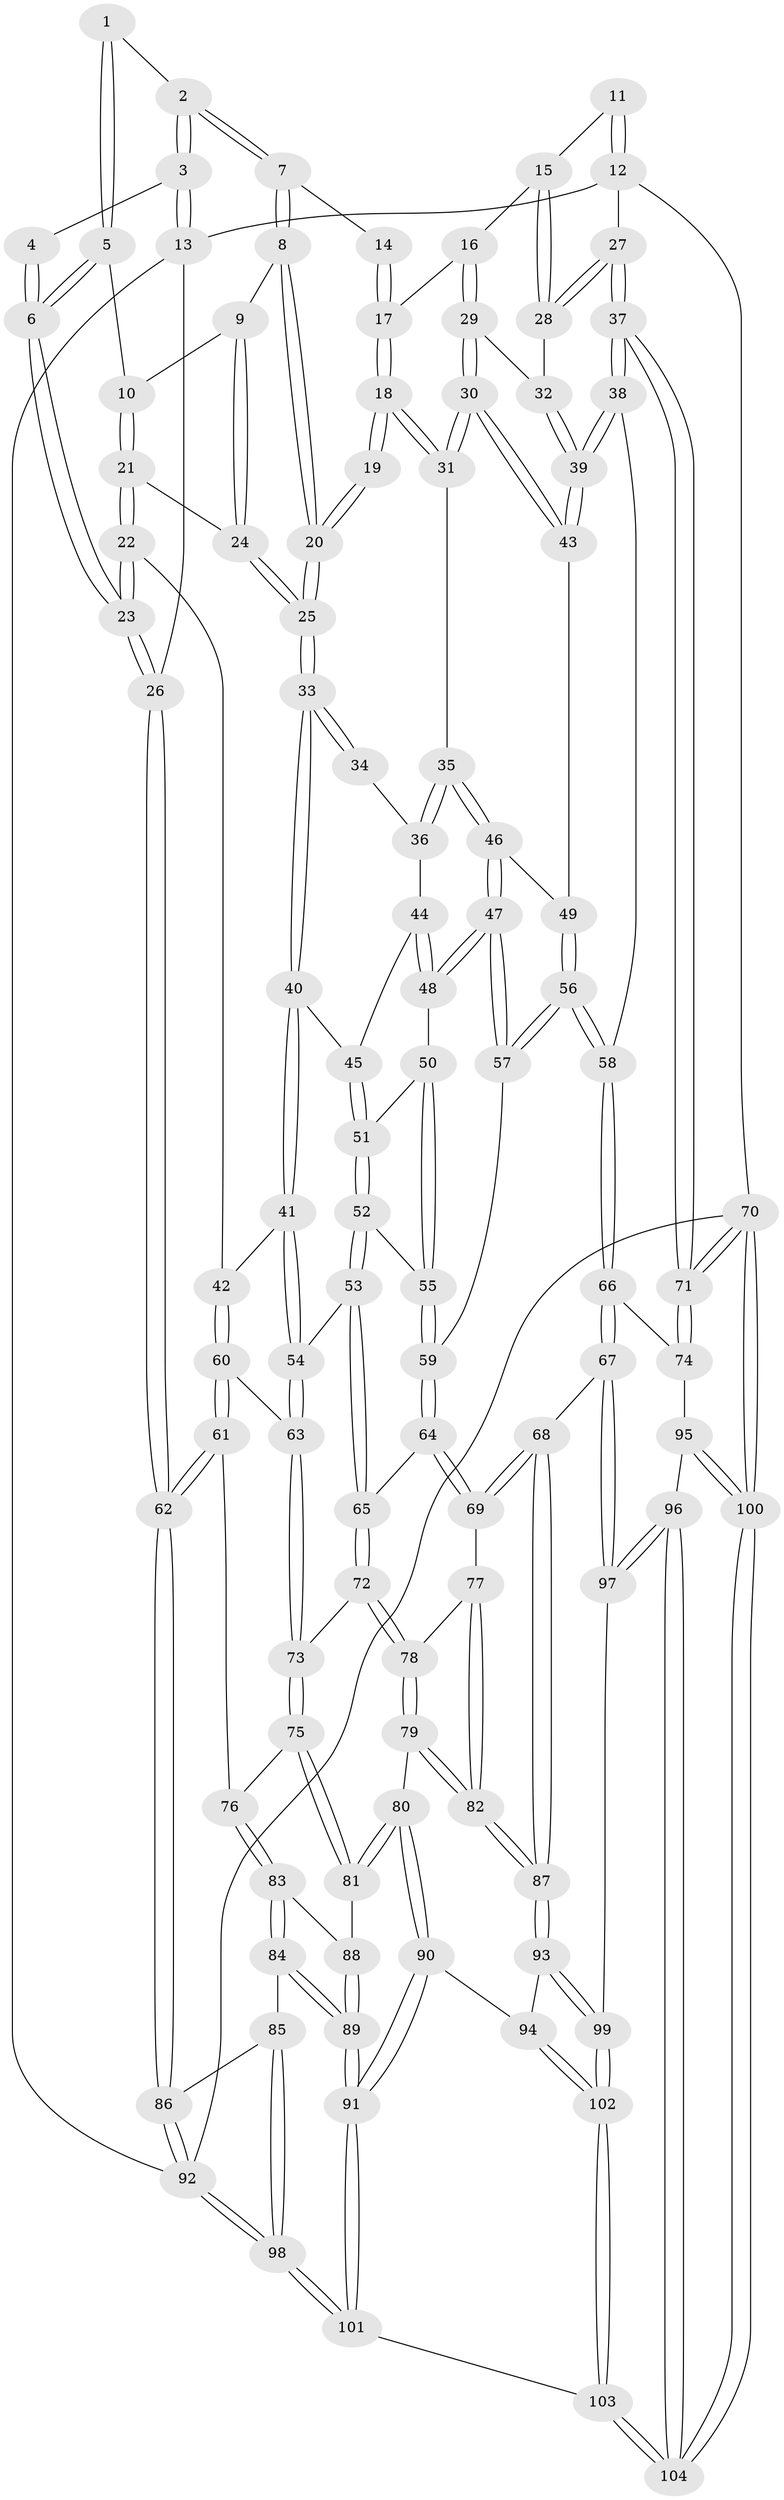 // Generated by graph-tools (version 1.1) at 2025/38/03/09/25 02:38:44]
// undirected, 104 vertices, 257 edges
graph export_dot {
graph [start="1"]
  node [color=gray90,style=filled];
  1 [pos="+0.16078740502863603+0.054328557476407975"];
  2 [pos="+0.3756953974498742+0"];
  3 [pos="+0+0"];
  4 [pos="+0.03596855912188978+0"];
  5 [pos="+0.17718593020669912+0.07958814791966676"];
  6 [pos="+0.09270672442162002+0.1648340562531889"];
  7 [pos="+0.459682711894937+0"];
  8 [pos="+0.4556757074100342+0"];
  9 [pos="+0.24192673863762304+0.07454278245755229"];
  10 [pos="+0.19947317947138182+0.08365027122720564"];
  11 [pos="+1+0"];
  12 [pos="+1+0"];
  13 [pos="+0+0"];
  14 [pos="+0.6810247840378741+0"];
  15 [pos="+0.8238831502019628+0.1147683981514099"];
  16 [pos="+0.7708038166869134+0.13896996377800847"];
  17 [pos="+0.7535872170913913+0.13590635486164948"];
  18 [pos="+0.656702132184837+0.17685466643288844"];
  19 [pos="+0.642092493191734+0.17148675447389858"];
  20 [pos="+0.46634101636180303+0"];
  21 [pos="+0.2095232180459381+0.23274894019905415"];
  22 [pos="+0.11510245405414746+0.31268772081020696"];
  23 [pos="+0.04407155561128672+0.3198026657800028"];
  24 [pos="+0.2865935494674181+0.19611123349126855"];
  25 [pos="+0.3955521555121566+0.19810097250486985"];
  26 [pos="+0+0.4022905948308133"];
  27 [pos="+1+0.046775932800012535"];
  28 [pos="+0.996503176098656+0.17749401496129277"];
  29 [pos="+0.8353238231623679+0.2640044335321665"];
  30 [pos="+0.8228872189369022+0.30132583078570496"];
  31 [pos="+0.6867001867408756+0.294187622715284"];
  32 [pos="+0.9756879725654668+0.1981895750400015"];
  33 [pos="+0.4317667349608526+0.2816639197828872"];
  34 [pos="+0.5702459223298494+0.22312270197393552"];
  35 [pos="+0.6848777332902333+0.2980399247085117"];
  36 [pos="+0.5944634933605853+0.32526704423168323"];
  37 [pos="+1+0.5197611235096246"];
  38 [pos="+0.9388325254545092+0.3978086360440782"];
  39 [pos="+0.9275175344676644+0.38142411473556126"];
  40 [pos="+0.43069885053545953+0.30781261179245634"];
  41 [pos="+0.376626851048208+0.36947886232580557"];
  42 [pos="+0.27459518833657515+0.38115500175007205"];
  43 [pos="+0.8325494808724284+0.3262764726370179"];
  44 [pos="+0.5828210661092157+0.33378017465987786"];
  45 [pos="+0.443360671317103+0.31545132650801866"];
  46 [pos="+0.6862939706691915+0.3368849717832415"];
  47 [pos="+0.6508238150964442+0.44408985035849374"];
  48 [pos="+0.6029225118112058+0.4151526920337293"];
  49 [pos="+0.7828707682075229+0.4049180120736895"];
  50 [pos="+0.5598034419995263+0.41642795220906453"];
  51 [pos="+0.5164850597516393+0.4041004309717905"];
  52 [pos="+0.4971429884947247+0.5038028825919023"];
  53 [pos="+0.48094927750836486+0.5266759550921615"];
  54 [pos="+0.3774049787417751+0.372866020817838"];
  55 [pos="+0.5435598501008654+0.4794106337733509"];
  56 [pos="+0.7701544962418768+0.48578769371027225"];
  57 [pos="+0.6627645320485613+0.47360908254258993"];
  58 [pos="+0.7960967108020092+0.5087346391146224"];
  59 [pos="+0.6594496803190842+0.4779992555913758"];
  60 [pos="+0.2578000142525936+0.5199775315809332"];
  61 [pos="+0.15299654226160914+0.5734137822328833"];
  62 [pos="+0+0.5044302255358712"];
  63 [pos="+0.3476391861894623+0.5532102637833601"];
  64 [pos="+0.6323337596187475+0.5361358060835686"];
  65 [pos="+0.4796956257101362+0.5542412478496321"];
  66 [pos="+0.8667403153282263+0.6871432095689223"];
  67 [pos="+0.8405363888290042+0.7019422082779491"];
  68 [pos="+0.6797489478193081+0.6959627050134943"];
  69 [pos="+0.651211663746732+0.6525690866595274"];
  70 [pos="+1+1"];
  71 [pos="+1+0.641743555113359"];
  72 [pos="+0.47303940150790386+0.5662105708141802"];
  73 [pos="+0.3562271669528163+0.5645478007429321"];
  74 [pos="+0.8706433457163913+0.6872924571506689"];
  75 [pos="+0.31138120196721036+0.680371701631974"];
  76 [pos="+0.20664943873954367+0.6336384034670957"];
  77 [pos="+0.5093732039951413+0.6130551219573797"];
  78 [pos="+0.4800399697461539+0.5903891146493093"];
  79 [pos="+0.4233680882633741+0.7224802544361737"];
  80 [pos="+0.38512556486552135+0.733846521036987"];
  81 [pos="+0.32130614465076573+0.703984944358631"];
  82 [pos="+0.5527340412142253+0.7749781595935176"];
  83 [pos="+0.17604842801647433+0.7435881876724985"];
  84 [pos="+0.13107545950102875+0.7953710855602754"];
  85 [pos="+0.10261069126071287+0.7867936244958044"];
  86 [pos="+0+0.5382218873735531"];
  87 [pos="+0.5748261266911167+0.7910299664538876"];
  88 [pos="+0.30436207812831334+0.7225679491814386"];
  89 [pos="+0.22138431542004355+0.8837438006317759"];
  90 [pos="+0.3855981457206359+0.831125873011377"];
  91 [pos="+0.2584253040023026+0.9824902062962336"];
  92 [pos="+0+1"];
  93 [pos="+0.573997651097076+0.8007276635138494"];
  94 [pos="+0.4335842515368082+0.8478203520988379"];
  95 [pos="+0.911263905203901+0.8427865991389396"];
  96 [pos="+0.8651528568580752+1"];
  97 [pos="+0.7710369140343812+0.9201288549472822"];
  98 [pos="+0+1"];
  99 [pos="+0.5924798429636199+0.8947106772317911"];
  100 [pos="+1+1"];
  101 [pos="+0.2588204287717772+1"];
  102 [pos="+0.5073541635373359+1"];
  103 [pos="+0.45570102346759794+1"];
  104 [pos="+0.9503254251189711+1"];
  1 -- 2;
  1 -- 5;
  1 -- 5;
  2 -- 3;
  2 -- 3;
  2 -- 7;
  2 -- 7;
  3 -- 4;
  3 -- 13;
  3 -- 13;
  4 -- 6;
  4 -- 6;
  5 -- 6;
  5 -- 6;
  5 -- 10;
  6 -- 23;
  6 -- 23;
  7 -- 8;
  7 -- 8;
  7 -- 14;
  8 -- 9;
  8 -- 20;
  8 -- 20;
  9 -- 10;
  9 -- 24;
  9 -- 24;
  10 -- 21;
  10 -- 21;
  11 -- 12;
  11 -- 12;
  11 -- 15;
  12 -- 13;
  12 -- 27;
  12 -- 70;
  13 -- 26;
  13 -- 92;
  14 -- 17;
  14 -- 17;
  15 -- 16;
  15 -- 28;
  15 -- 28;
  16 -- 17;
  16 -- 29;
  16 -- 29;
  17 -- 18;
  17 -- 18;
  18 -- 19;
  18 -- 19;
  18 -- 31;
  18 -- 31;
  19 -- 20;
  19 -- 20;
  20 -- 25;
  20 -- 25;
  21 -- 22;
  21 -- 22;
  21 -- 24;
  22 -- 23;
  22 -- 23;
  22 -- 42;
  23 -- 26;
  23 -- 26;
  24 -- 25;
  24 -- 25;
  25 -- 33;
  25 -- 33;
  26 -- 62;
  26 -- 62;
  27 -- 28;
  27 -- 28;
  27 -- 37;
  27 -- 37;
  28 -- 32;
  29 -- 30;
  29 -- 30;
  29 -- 32;
  30 -- 31;
  30 -- 31;
  30 -- 43;
  30 -- 43;
  31 -- 35;
  32 -- 39;
  32 -- 39;
  33 -- 34;
  33 -- 34;
  33 -- 40;
  33 -- 40;
  34 -- 36;
  35 -- 36;
  35 -- 36;
  35 -- 46;
  35 -- 46;
  36 -- 44;
  37 -- 38;
  37 -- 38;
  37 -- 71;
  37 -- 71;
  38 -- 39;
  38 -- 39;
  38 -- 58;
  39 -- 43;
  39 -- 43;
  40 -- 41;
  40 -- 41;
  40 -- 45;
  41 -- 42;
  41 -- 54;
  41 -- 54;
  42 -- 60;
  42 -- 60;
  43 -- 49;
  44 -- 45;
  44 -- 48;
  44 -- 48;
  45 -- 51;
  45 -- 51;
  46 -- 47;
  46 -- 47;
  46 -- 49;
  47 -- 48;
  47 -- 48;
  47 -- 57;
  47 -- 57;
  48 -- 50;
  49 -- 56;
  49 -- 56;
  50 -- 51;
  50 -- 55;
  50 -- 55;
  51 -- 52;
  51 -- 52;
  52 -- 53;
  52 -- 53;
  52 -- 55;
  53 -- 54;
  53 -- 65;
  53 -- 65;
  54 -- 63;
  54 -- 63;
  55 -- 59;
  55 -- 59;
  56 -- 57;
  56 -- 57;
  56 -- 58;
  56 -- 58;
  57 -- 59;
  58 -- 66;
  58 -- 66;
  59 -- 64;
  59 -- 64;
  60 -- 61;
  60 -- 61;
  60 -- 63;
  61 -- 62;
  61 -- 62;
  61 -- 76;
  62 -- 86;
  62 -- 86;
  63 -- 73;
  63 -- 73;
  64 -- 65;
  64 -- 69;
  64 -- 69;
  65 -- 72;
  65 -- 72;
  66 -- 67;
  66 -- 67;
  66 -- 74;
  67 -- 68;
  67 -- 97;
  67 -- 97;
  68 -- 69;
  68 -- 69;
  68 -- 87;
  68 -- 87;
  69 -- 77;
  70 -- 71;
  70 -- 71;
  70 -- 100;
  70 -- 100;
  70 -- 92;
  71 -- 74;
  71 -- 74;
  72 -- 73;
  72 -- 78;
  72 -- 78;
  73 -- 75;
  73 -- 75;
  74 -- 95;
  75 -- 76;
  75 -- 81;
  75 -- 81;
  76 -- 83;
  76 -- 83;
  77 -- 78;
  77 -- 82;
  77 -- 82;
  78 -- 79;
  78 -- 79;
  79 -- 80;
  79 -- 82;
  79 -- 82;
  80 -- 81;
  80 -- 81;
  80 -- 90;
  80 -- 90;
  81 -- 88;
  82 -- 87;
  82 -- 87;
  83 -- 84;
  83 -- 84;
  83 -- 88;
  84 -- 85;
  84 -- 89;
  84 -- 89;
  85 -- 86;
  85 -- 98;
  85 -- 98;
  86 -- 92;
  86 -- 92;
  87 -- 93;
  87 -- 93;
  88 -- 89;
  88 -- 89;
  89 -- 91;
  89 -- 91;
  90 -- 91;
  90 -- 91;
  90 -- 94;
  91 -- 101;
  91 -- 101;
  92 -- 98;
  92 -- 98;
  93 -- 94;
  93 -- 99;
  93 -- 99;
  94 -- 102;
  94 -- 102;
  95 -- 96;
  95 -- 100;
  95 -- 100;
  96 -- 97;
  96 -- 97;
  96 -- 104;
  96 -- 104;
  97 -- 99;
  98 -- 101;
  98 -- 101;
  99 -- 102;
  99 -- 102;
  100 -- 104;
  100 -- 104;
  101 -- 103;
  102 -- 103;
  102 -- 103;
  103 -- 104;
  103 -- 104;
}
